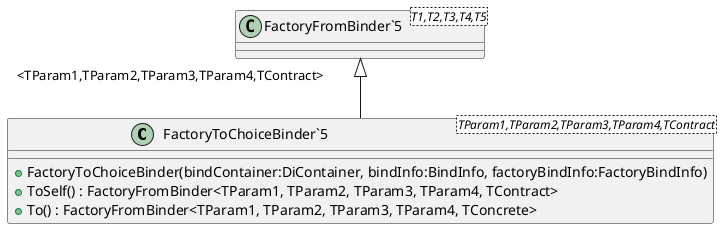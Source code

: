 @startuml
class "FactoryToChoiceBinder`5"<TParam1,TParam2,TParam3,TParam4,TContract> {
    + FactoryToChoiceBinder(bindContainer:DiContainer, bindInfo:BindInfo, factoryBindInfo:FactoryBindInfo)
    + ToSelf() : FactoryFromBinder<TParam1, TParam2, TParam3, TParam4, TContract>
    + To() : FactoryFromBinder<TParam1, TParam2, TParam3, TParam4, TConcrete>
}
class "FactoryFromBinder`5"<T1,T2,T3,T4,T5> {
}
"FactoryFromBinder`5" "<TParam1,TParam2,TParam3,TParam4,TContract>" <|-- "FactoryToChoiceBinder`5"
@enduml
